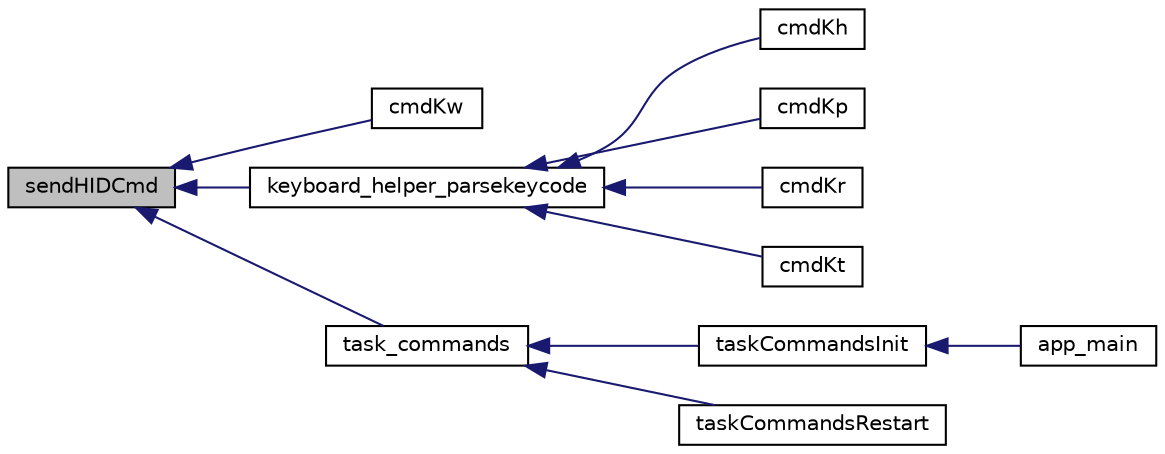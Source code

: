 digraph "sendHIDCmd"
{
  edge [fontname="Helvetica",fontsize="10",labelfontname="Helvetica",labelfontsize="10"];
  node [fontname="Helvetica",fontsize="10",shape=record];
  rankdir="LR";
  Node488 [label="sendHIDCmd",height=0.2,width=0.4,color="black", fillcolor="grey75", style="filled", fontcolor="black"];
  Node488 -> Node489 [dir="back",color="midnightblue",fontsize="10",style="solid",fontname="Helvetica"];
  Node489 [label="cmdKw",height=0.2,width=0.4,color="black", fillcolor="white", style="filled",URL="$task__commands_8c.html#a389420fc8d5f246aa59beb242ff294be"];
  Node488 -> Node490 [dir="back",color="midnightblue",fontsize="10",style="solid",fontname="Helvetica"];
  Node490 [label="keyboard_helper_parsekeycode",height=0.2,width=0.4,color="black", fillcolor="white", style="filled",URL="$task__commands_8c.html#a48f6d7719b9f1d99a9ead7c2aa623e22"];
  Node490 -> Node491 [dir="back",color="midnightblue",fontsize="10",style="solid",fontname="Helvetica"];
  Node491 [label="cmdKh",height=0.2,width=0.4,color="black", fillcolor="white", style="filled",URL="$task__commands_8c.html#aec535c106610969fcf7b9589f08c4d6e"];
  Node490 -> Node492 [dir="back",color="midnightblue",fontsize="10",style="solid",fontname="Helvetica"];
  Node492 [label="cmdKp",height=0.2,width=0.4,color="black", fillcolor="white", style="filled",URL="$task__commands_8c.html#a43e8a43643ac7048c95d0c6922dcdcd9"];
  Node490 -> Node493 [dir="back",color="midnightblue",fontsize="10",style="solid",fontname="Helvetica"];
  Node493 [label="cmdKr",height=0.2,width=0.4,color="black", fillcolor="white", style="filled",URL="$task__commands_8c.html#a8762283490f363d0f98506fa908a228c"];
  Node490 -> Node494 [dir="back",color="midnightblue",fontsize="10",style="solid",fontname="Helvetica"];
  Node494 [label="cmdKt",height=0.2,width=0.4,color="black", fillcolor="white", style="filled",URL="$task__commands_8c.html#ab90e3fb0ef55d084b15aae27f76ab0d9"];
  Node488 -> Node495 [dir="back",color="midnightblue",fontsize="10",style="solid",fontname="Helvetica"];
  Node495 [label="task_commands",height=0.2,width=0.4,color="black", fillcolor="white", style="filled",URL="$task__commands_8c.html#a7b36c39275d773aaedcb327ef4e1516f"];
  Node495 -> Node496 [dir="back",color="midnightblue",fontsize="10",style="solid",fontname="Helvetica"];
  Node496 [label="taskCommandsInit",height=0.2,width=0.4,color="black", fillcolor="white", style="filled",URL="$task__commands_8h.html#aedb896e40753227f80768e09d3748419",tooltip="Init the command parser. "];
  Node496 -> Node497 [dir="back",color="midnightblue",fontsize="10",style="solid",fontname="Helvetica"];
  Node497 [label="app_main",height=0.2,width=0.4,color="black", fillcolor="white", style="filled",URL="$flipmouse__fabi__esp32__kbdmouse__main_8c.html#abce06be17fc37d675118a678a8100a36",tooltip="Main task, created by esp-idf. "];
  Node495 -> Node498 [dir="back",color="midnightblue",fontsize="10",style="solid",fontname="Helvetica"];
  Node498 [label="taskCommandsRestart",height=0.2,width=0.4,color="black", fillcolor="white", style="filled",URL="$task__commands_8h.html#a26091155b4d85093239033d689f363d0",tooltip="Restart the command parser task. "];
}
